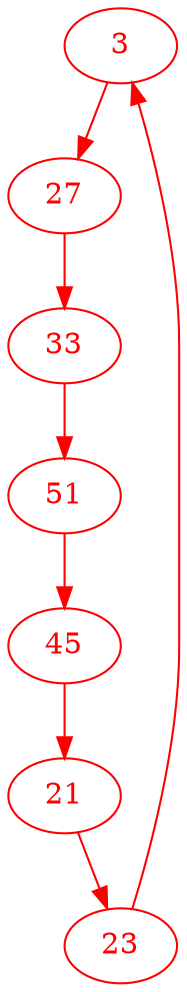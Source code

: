 digraph g{
node [color = red, fontcolor=red]; 3 21 23 27 33 45 51 ;
3 -> 27 [color=red] ;
21 -> 23 [color=red] ;
23 -> 3 [color=red] ;
27 -> 33 [color=red] ;
33 -> 51 [color=red] ;
45 -> 21 [color=red] ;
51 -> 45 [color=red] ;
}